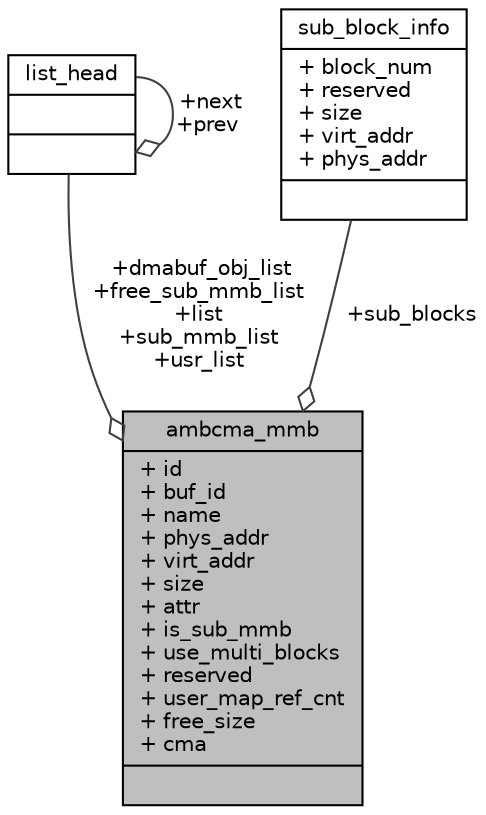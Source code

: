 digraph "ambcma_mmb"
{
 // INTERACTIVE_SVG=YES
 // LATEX_PDF_SIZE
  bgcolor="transparent";
  edge [fontname="Helvetica",fontsize="10",labelfontname="Helvetica",labelfontsize="10"];
  node [fontname="Helvetica",fontsize="10",shape=record];
  Node1 [label="{ambcma_mmb\n|+ id\l+ buf_id\l+ name\l+ phys_addr\l+ virt_addr\l+ size\l+ attr\l+ is_sub_mmb\l+ use_multi_blocks\l+ reserved\l+ user_map_ref_cnt\l+ free_size\l+ cma\l|}",height=0.2,width=0.4,color="black", fillcolor="grey75", style="filled", fontcolor="black",tooltip=" "];
  Node2 -> Node1 [color="grey25",fontsize="10",style="solid",label=" +dmabuf_obj_list\n+free_sub_mmb_list\n+list\n+sub_mmb_list\n+usr_list" ,arrowhead="odiamond",fontname="Helvetica"];
  Node2 [label="{list_head\n||}",height=0.2,width=0.4,color="black",URL="/root/CooperSDK1.6_Provided/cooper_linux_sdk_1.6_20240129/cooper_linux_sdk_1.6/ambarella/out/doc_out/cv3_doc/doc/library/library.tag$d9/d93/structlist__head",tooltip=" "];
  Node2 -> Node2 [color="grey25",fontsize="10",style="solid",label=" +next\n+prev" ,arrowhead="odiamond",fontname="Helvetica"];
  Node3 -> Node1 [color="grey25",fontsize="10",style="solid",label=" +sub_blocks" ,arrowhead="odiamond",fontname="Helvetica"];
  Node3 [label="{sub_block_info\n|+ block_num\l+ reserved\l+ size\l+ virt_addr\l+ phys_addr\l|}",height=0.2,width=0.4,color="black",URL="$d9/dfd/structsub__block__info.html",tooltip=" "];
}
